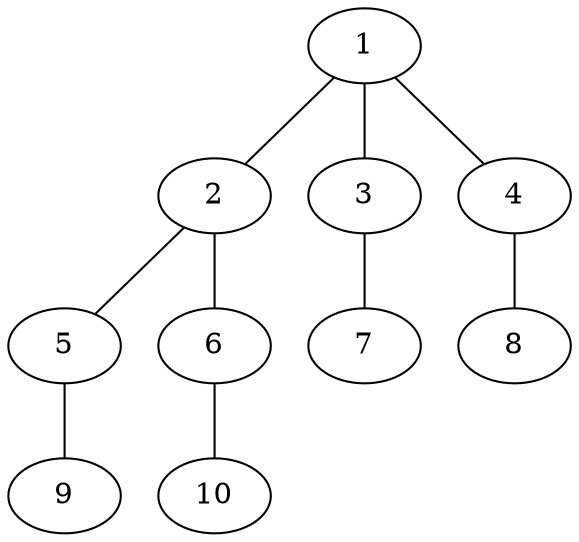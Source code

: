 graph molecule_1409 {
	1	 [chem=C];
	2	 [chem=C];
	1 -- 2	 [valence=2];
	3	 [chem=C];
	1 -- 3	 [valence=1];
	4	 [chem=C];
	1 -- 4	 [valence=1];
	5	 [chem=C];
	2 -- 5	 [valence=1];
	6	 [chem=C];
	2 -- 6	 [valence=1];
	7	 [chem=N];
	3 -- 7	 [valence=3];
	8	 [chem=N];
	4 -- 8	 [valence=3];
	9	 [chem=N];
	5 -- 9	 [valence=3];
	10	 [chem=N];
	6 -- 10	 [valence=3];
}
